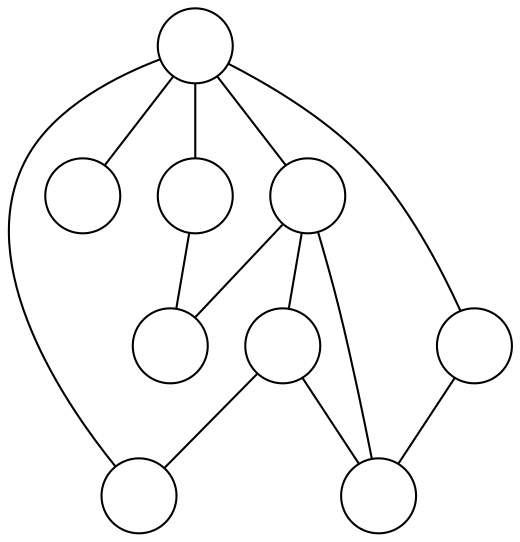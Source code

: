 graph G {
  node[label="", shape=circle]
  0;
  1;
  2;
  3;
  4;
  5;
  6;
  7;
  8;
  4 -- 0;
  5 -- 1;
  6 -- 0;
  6 -- 2;
  7 -- 0;
  7 -- 1;
  7 -- 6;
  8 -- 2;
  8 -- 3;
  8 -- 4;
  8 -- 5;
  8 -- 7;
}
